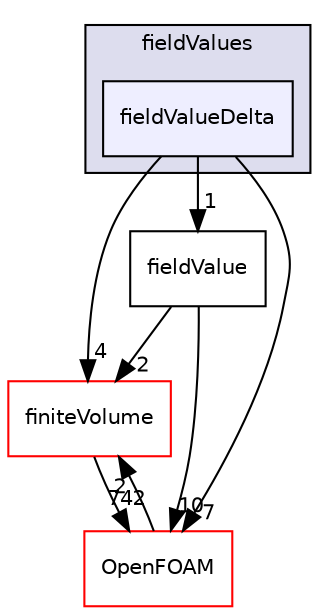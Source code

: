 digraph "src/postProcessing/functionObjects/field/fieldValues/fieldValueDelta" {
  bgcolor=transparent;
  compound=true
  node [ fontsize="10", fontname="Helvetica"];
  edge [ labelfontsize="10", labelfontname="Helvetica"];
  subgraph clusterdir_1bce965a5bf38e495a5f169c678f6b15 {
    graph [ bgcolor="#ddddee", pencolor="black", label="fieldValues" fontname="Helvetica", fontsize="10", URL="dir_1bce965a5bf38e495a5f169c678f6b15.html"]
  dir_c8c4e637a5dd2bd81ac41de9b9335942 [shape=box, label="fieldValueDelta", style="filled", fillcolor="#eeeeff", pencolor="black", URL="dir_c8c4e637a5dd2bd81ac41de9b9335942.html"];
  }
  dir_9bd15774b555cf7259a6fa18f99fe99b [shape=box label="finiteVolume" color="red" URL="dir_9bd15774b555cf7259a6fa18f99fe99b.html"];
  dir_ad1cec5e636c5b8f5e13841269237d3b [shape=box label="fieldValue" URL="dir_ad1cec5e636c5b8f5e13841269237d3b.html"];
  dir_c5473ff19b20e6ec4dfe5c310b3778a8 [shape=box label="OpenFOAM" color="red" URL="dir_c5473ff19b20e6ec4dfe5c310b3778a8.html"];
  dir_9bd15774b555cf7259a6fa18f99fe99b->dir_c5473ff19b20e6ec4dfe5c310b3778a8 [headlabel="742", labeldistance=1.5 headhref="dir_000894_001892.html"];
  dir_ad1cec5e636c5b8f5e13841269237d3b->dir_9bd15774b555cf7259a6fa18f99fe99b [headlabel="2", labeldistance=1.5 headhref="dir_002467_000894.html"];
  dir_ad1cec5e636c5b8f5e13841269237d3b->dir_c5473ff19b20e6ec4dfe5c310b3778a8 [headlabel="10", labeldistance=1.5 headhref="dir_002467_001892.html"];
  dir_c5473ff19b20e6ec4dfe5c310b3778a8->dir_9bd15774b555cf7259a6fa18f99fe99b [headlabel="2", labeldistance=1.5 headhref="dir_001892_000894.html"];
  dir_c8c4e637a5dd2bd81ac41de9b9335942->dir_9bd15774b555cf7259a6fa18f99fe99b [headlabel="4", labeldistance=1.5 headhref="dir_002468_000894.html"];
  dir_c8c4e637a5dd2bd81ac41de9b9335942->dir_ad1cec5e636c5b8f5e13841269237d3b [headlabel="1", labeldistance=1.5 headhref="dir_002468_002467.html"];
  dir_c8c4e637a5dd2bd81ac41de9b9335942->dir_c5473ff19b20e6ec4dfe5c310b3778a8 [headlabel="7", labeldistance=1.5 headhref="dir_002468_001892.html"];
}

